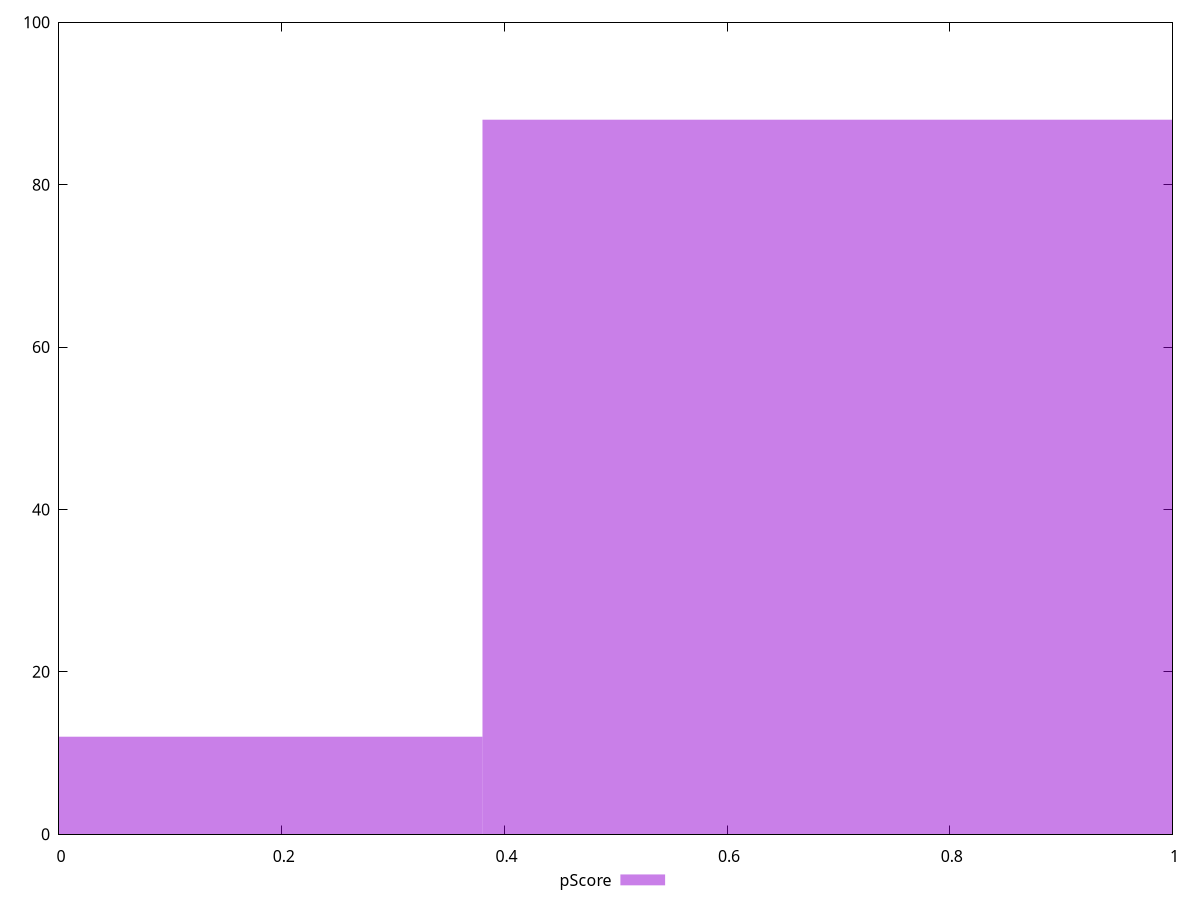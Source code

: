 reset

$pScore <<EOF
0.7606343322514398 88
0 12
EOF

set key outside below
set boxwidth 0.7606343322514398
set xrange [0:1]
set yrange [0:100]
set trange [0:100]
set style fill transparent solid 0.5 noborder
set terminal svg size 640, 490 enhanced background rgb 'white'
set output "report_00009_2021-02-08T22-37-41.559Z/uses-rel-preload/samples/pages/pScore/histogram.svg"

plot $pScore title "pScore" with boxes

reset
